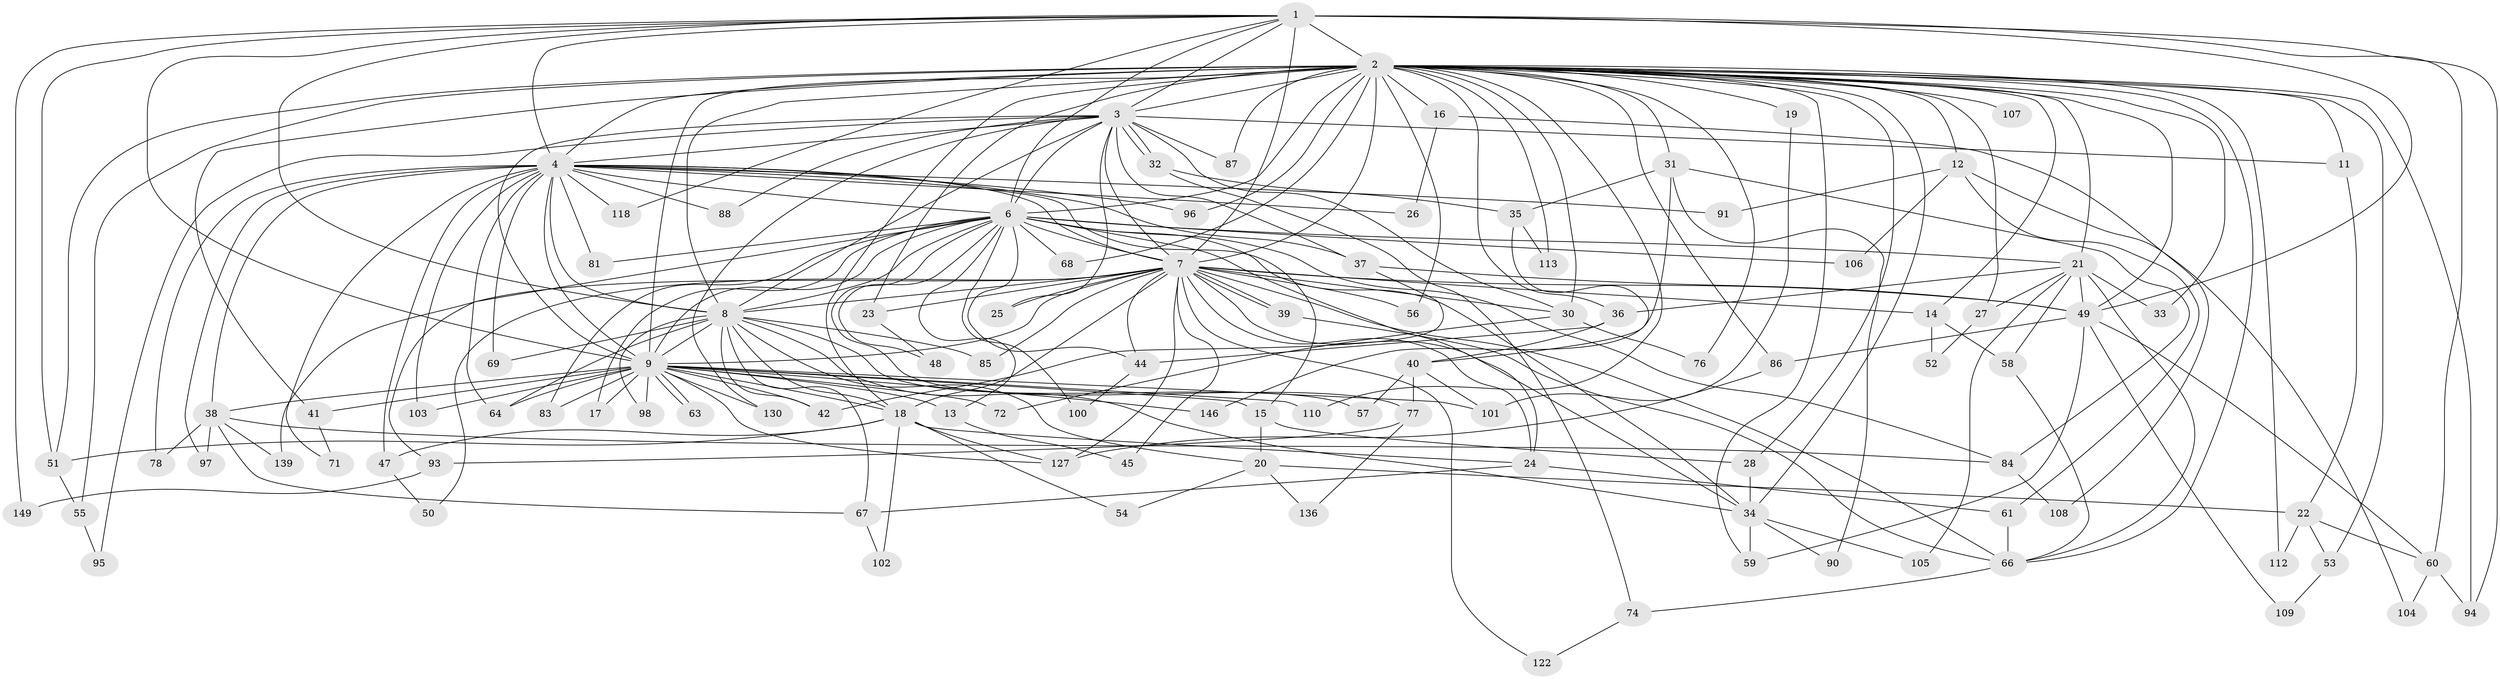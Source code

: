 // original degree distribution, {17: 0.013422818791946308, 18: 0.006711409395973154, 21: 0.006711409395973154, 26: 0.006711409395973154, 27: 0.006711409395973154, 28: 0.006711409395973154, 30: 0.006711409395973154, 31: 0.006711409395973154, 22: 0.006711409395973154, 3: 0.1610738255033557, 6: 0.040268456375838924, 4: 0.10738255033557047, 2: 0.5369127516778524, 8: 0.006711409395973154, 5: 0.06040268456375839, 10: 0.006711409395973154, 7: 0.013422818791946308}
// Generated by graph-tools (version 1.1) at 2025/17/03/04/25 18:17:36]
// undirected, 104 vertices, 241 edges
graph export_dot {
graph [start="1"]
  node [color=gray90,style=filled];
  1;
  2 [super="+140+5"];
  3 [super="+65+99"];
  4;
  6 [super="+138+141+142+116"];
  7 [super="+43+89"];
  8 [super="+111+29"];
  9;
  11;
  12;
  13;
  14;
  15;
  16;
  17;
  18 [super="+75"];
  19;
  20;
  21;
  22;
  23;
  24;
  25;
  26;
  27;
  28;
  30;
  31;
  32;
  33;
  34 [super="+80"];
  35;
  36;
  37;
  38;
  39;
  40 [super="+133"];
  41;
  42 [super="+119"];
  44;
  45;
  47;
  48;
  49 [super="+70+73+114"];
  50;
  51;
  52;
  53;
  54;
  55;
  56;
  57;
  58;
  59 [super="+129"];
  60;
  61;
  63;
  64 [super="+134"];
  66 [super="+79+135+115"];
  67 [super="+132"];
  68;
  69;
  71;
  72;
  74;
  76;
  77;
  78;
  81;
  83;
  84 [super="+117"];
  85;
  86;
  87;
  88;
  90;
  91;
  93;
  94;
  95;
  96;
  97;
  98;
  100;
  101;
  102;
  103 [super="+123"];
  104;
  105;
  106;
  107;
  108;
  109;
  110;
  112;
  113;
  118;
  122;
  127 [super="+148+144"];
  130;
  136;
  139;
  146;
  149;
  1 -- 2 [weight=4];
  1 -- 3;
  1 -- 4;
  1 -- 6;
  1 -- 7 [weight=2];
  1 -- 8;
  1 -- 9;
  1 -- 51;
  1 -- 60;
  1 -- 94;
  1 -- 118;
  1 -- 149;
  1 -- 49;
  2 -- 3 [weight=4];
  2 -- 4 [weight=3];
  2 -- 6 [weight=3];
  2 -- 7 [weight=4];
  2 -- 8 [weight=3];
  2 -- 9 [weight=4];
  2 -- 12 [weight=2];
  2 -- 16 [weight=2];
  2 -- 18 [weight=2];
  2 -- 19 [weight=2];
  2 -- 21 [weight=2];
  2 -- 41;
  2 -- 59;
  2 -- 112;
  2 -- 11;
  2 -- 14;
  2 -- 23;
  2 -- 27;
  2 -- 28;
  2 -- 30;
  2 -- 31 [weight=2];
  2 -- 33;
  2 -- 34;
  2 -- 36;
  2 -- 49;
  2 -- 51;
  2 -- 53;
  2 -- 55;
  2 -- 56;
  2 -- 66;
  2 -- 68;
  2 -- 76;
  2 -- 86;
  2 -- 87;
  2 -- 94;
  2 -- 96 [weight=2];
  2 -- 107;
  2 -- 110;
  2 -- 113;
  3 -- 4;
  3 -- 6 [weight=2];
  3 -- 7;
  3 -- 8;
  3 -- 9;
  3 -- 11;
  3 -- 25;
  3 -- 30;
  3 -- 32;
  3 -- 32;
  3 -- 37;
  3 -- 87;
  3 -- 88;
  3 -- 130;
  3 -- 95;
  4 -- 6;
  4 -- 7;
  4 -- 8 [weight=2];
  4 -- 9;
  4 -- 15;
  4 -- 26;
  4 -- 37;
  4 -- 38;
  4 -- 47;
  4 -- 64;
  4 -- 69;
  4 -- 71;
  4 -- 78;
  4 -- 81;
  4 -- 88;
  4 -- 91;
  4 -- 96;
  4 -- 97;
  4 -- 103;
  4 -- 118;
  6 -- 7 [weight=2];
  6 -- 8;
  6 -- 9;
  6 -- 13;
  6 -- 17;
  6 -- 21;
  6 -- 24;
  6 -- 44 [weight=2];
  6 -- 48;
  6 -- 68;
  6 -- 77;
  6 -- 81;
  6 -- 83;
  6 -- 93 [weight=2];
  6 -- 100;
  6 -- 106;
  6 -- 84;
  6 -- 34;
  7 -- 8;
  7 -- 9 [weight=2];
  7 -- 14;
  7 -- 23;
  7 -- 24;
  7 -- 25;
  7 -- 30;
  7 -- 39;
  7 -- 39;
  7 -- 45;
  7 -- 50;
  7 -- 56;
  7 -- 85;
  7 -- 122;
  7 -- 127;
  7 -- 139;
  7 -- 66;
  7 -- 34;
  7 -- 18;
  7 -- 44;
  7 -- 49;
  8 -- 9;
  8 -- 20;
  8 -- 34;
  8 -- 67;
  8 -- 69;
  8 -- 98;
  8 -- 18 [weight=2];
  8 -- 64;
  8 -- 85;
  8 -- 57;
  8 -- 42;
  9 -- 13;
  9 -- 15;
  9 -- 17;
  9 -- 38;
  9 -- 41;
  9 -- 63;
  9 -- 63;
  9 -- 72;
  9 -- 83;
  9 -- 98;
  9 -- 101;
  9 -- 103 [weight=2];
  9 -- 110;
  9 -- 130;
  9 -- 146;
  9 -- 127;
  9 -- 18;
  9 -- 42;
  9 -- 64;
  11 -- 22;
  12 -- 61;
  12 -- 91;
  12 -- 104;
  12 -- 106;
  13 -- 45;
  14 -- 52;
  14 -- 58;
  15 -- 20;
  15 -- 28;
  16 -- 26;
  16 -- 108;
  18 -- 47;
  18 -- 54;
  18 -- 102;
  18 -- 127;
  18 -- 51;
  18 -- 24;
  19 -- 101;
  20 -- 22;
  20 -- 54;
  20 -- 136;
  21 -- 27;
  21 -- 33;
  21 -- 36;
  21 -- 58;
  21 -- 105;
  21 -- 66;
  21 -- 49;
  22 -- 53;
  22 -- 60;
  22 -- 112;
  23 -- 48;
  24 -- 61;
  24 -- 67;
  27 -- 52;
  28 -- 34;
  30 -- 72;
  30 -- 76;
  31 -- 35;
  31 -- 84;
  31 -- 90;
  31 -- 146;
  32 -- 35;
  32 -- 74;
  34 -- 59;
  34 -- 105;
  34 -- 90;
  35 -- 40;
  35 -- 113;
  36 -- 40;
  36 -- 44;
  37 -- 42;
  37 -- 49;
  38 -- 78;
  38 -- 84;
  38 -- 97;
  38 -- 139;
  38 -- 67;
  39 -- 66;
  40 -- 57;
  40 -- 77;
  40 -- 101;
  41 -- 71;
  44 -- 100;
  47 -- 50;
  49 -- 59;
  49 -- 60;
  49 -- 86;
  49 -- 109;
  51 -- 55;
  53 -- 109;
  55 -- 95;
  58 -- 66;
  60 -- 94;
  60 -- 104;
  61 -- 66;
  66 -- 74;
  67 -- 102;
  74 -- 122;
  77 -- 93;
  77 -- 136;
  84 -- 108;
  86 -- 127;
  93 -- 149;
}

